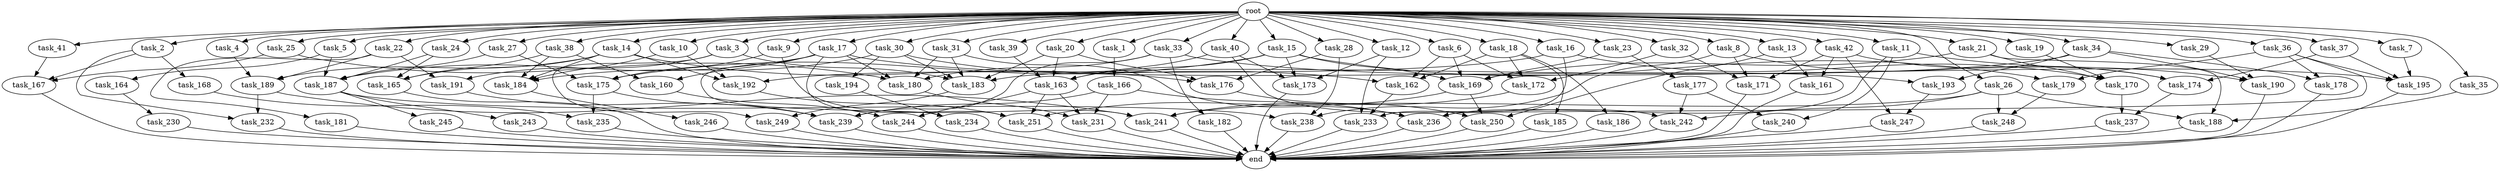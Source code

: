 digraph G {
  root [size="0.000000"];
  task_1 [size="2.048000"];
  task_2 [size="2.048000"];
  task_3 [size="2.048000"];
  task_4 [size="2.048000"];
  task_5 [size="2.048000"];
  task_6 [size="2.048000"];
  task_7 [size="2.048000"];
  task_8 [size="2.048000"];
  task_9 [size="2.048000"];
  task_10 [size="2.048000"];
  task_11 [size="2.048000"];
  task_12 [size="2.048000"];
  task_13 [size="2.048000"];
  task_14 [size="2.048000"];
  task_15 [size="2.048000"];
  task_16 [size="2.048000"];
  task_17 [size="2.048000"];
  task_18 [size="2.048000"];
  task_19 [size="2.048000"];
  task_20 [size="2.048000"];
  task_21 [size="2.048000"];
  task_22 [size="2.048000"];
  task_23 [size="2.048000"];
  task_24 [size="2.048000"];
  task_25 [size="2.048000"];
  task_26 [size="2.048000"];
  task_27 [size="2.048000"];
  task_28 [size="2.048000"];
  task_29 [size="2.048000"];
  task_30 [size="2.048000"];
  task_31 [size="2.048000"];
  task_32 [size="2.048000"];
  task_33 [size="2.048000"];
  task_34 [size="2.048000"];
  task_35 [size="2.048000"];
  task_36 [size="2.048000"];
  task_37 [size="2.048000"];
  task_38 [size="2.048000"];
  task_39 [size="2.048000"];
  task_40 [size="2.048000"];
  task_41 [size="2.048000"];
  task_42 [size="2.048000"];
  task_160 [size="2233382993.920000"];
  task_161 [size="343597383.680000"];
  task_162 [size="1185410973.696000"];
  task_163 [size="1769526525.952000"];
  task_164 [size="1099511627.776000"];
  task_165 [size="3178275799.040000"];
  task_166 [size="1717986918.400000"];
  task_167 [size="4827543240.704000"];
  task_168 [size="1717986918.400000"];
  task_169 [size="3951369912.320000"];
  task_170 [size="1322849927.168000"];
  task_171 [size="498216206.336000"];
  task_172 [size="1065151889.408000"];
  task_173 [size="1821066133.504000"];
  task_174 [size="1735166787.584000"];
  task_175 [size="2851858284.544000"];
  task_176 [size="206158430.208000"];
  task_177 [size="1391569403.904000"];
  task_178 [size="687194767.360000"];
  task_179 [size="1460288880.640000"];
  task_180 [size="4724464025.600000"];
  task_181 [size="1391569403.904000"];
  task_182 [size="1099511627.776000"];
  task_183 [size="2508260900.864000"];
  task_184 [size="2576980377.600000"];
  task_185 [size="841813590.016000"];
  task_186 [size="841813590.016000"];
  task_187 [size="5050881540.096000"];
  task_188 [size="4535485464.576000"];
  task_189 [size="2851858284.544000"];
  task_190 [size="927712935.936000"];
  task_191 [size="1546188226.560000"];
  task_192 [size="979252543.488000"];
  task_193 [size="1460288880.640000"];
  task_194 [size="274877906.944000"];
  task_195 [size="4277787426.816000"];
  task_230 [size="1391569403.904000"];
  task_231 [size="2216203124.736000"];
  task_232 [size="3435973836.800000"];
  task_233 [size="1185410973.696000"];
  task_234 [size="2559800508.416000"];
  task_235 [size="1786706395.136000"];
  task_236 [size="3332894621.696000"];
  task_237 [size="773094113.280000"];
  task_238 [size="1735166787.584000"];
  task_239 [size="4810363371.520000"];
  task_240 [size="429496729.600000"];
  task_241 [size="4896262717.440001"];
  task_242 [size="2147483648.000000"];
  task_243 [size="1391569403.904000"];
  task_244 [size="687194767.360000"];
  task_245 [size="1391569403.904000"];
  task_246 [size="618475290.624000"];
  task_247 [size="1168231104.512000"];
  task_248 [size="2336462209.024000"];
  task_249 [size="1254130450.432000"];
  task_250 [size="858993459.200000"];
  task_251 [size="1408749273.088000"];
  end [size="0.000000"];

  root -> task_1 [size="1.000000"];
  root -> task_2 [size="1.000000"];
  root -> task_3 [size="1.000000"];
  root -> task_4 [size="1.000000"];
  root -> task_5 [size="1.000000"];
  root -> task_6 [size="1.000000"];
  root -> task_7 [size="1.000000"];
  root -> task_8 [size="1.000000"];
  root -> task_9 [size="1.000000"];
  root -> task_10 [size="1.000000"];
  root -> task_11 [size="1.000000"];
  root -> task_12 [size="1.000000"];
  root -> task_13 [size="1.000000"];
  root -> task_14 [size="1.000000"];
  root -> task_15 [size="1.000000"];
  root -> task_16 [size="1.000000"];
  root -> task_17 [size="1.000000"];
  root -> task_18 [size="1.000000"];
  root -> task_19 [size="1.000000"];
  root -> task_20 [size="1.000000"];
  root -> task_21 [size="1.000000"];
  root -> task_22 [size="1.000000"];
  root -> task_23 [size="1.000000"];
  root -> task_24 [size="1.000000"];
  root -> task_25 [size="1.000000"];
  root -> task_26 [size="1.000000"];
  root -> task_27 [size="1.000000"];
  root -> task_28 [size="1.000000"];
  root -> task_29 [size="1.000000"];
  root -> task_30 [size="1.000000"];
  root -> task_31 [size="1.000000"];
  root -> task_32 [size="1.000000"];
  root -> task_33 [size="1.000000"];
  root -> task_34 [size="1.000000"];
  root -> task_35 [size="1.000000"];
  root -> task_36 [size="1.000000"];
  root -> task_37 [size="1.000000"];
  root -> task_38 [size="1.000000"];
  root -> task_39 [size="1.000000"];
  root -> task_40 [size="1.000000"];
  root -> task_41 [size="1.000000"];
  root -> task_42 [size="1.000000"];
  task_1 -> task_166 [size="838860800.000000"];
  task_2 -> task_167 [size="838860800.000000"];
  task_2 -> task_168 [size="838860800.000000"];
  task_2 -> task_232 [size="838860800.000000"];
  task_3 -> task_183 [size="75497472.000000"];
  task_3 -> task_191 [size="75497472.000000"];
  task_3 -> task_249 [size="75497472.000000"];
  task_4 -> task_189 [size="679477248.000000"];
  task_5 -> task_164 [size="536870912.000000"];
  task_5 -> task_187 [size="536870912.000000"];
  task_6 -> task_162 [size="33554432.000000"];
  task_6 -> task_169 [size="33554432.000000"];
  task_6 -> task_172 [size="33554432.000000"];
  task_7 -> task_195 [size="838860800.000000"];
  task_8 -> task_171 [size="134217728.000000"];
  task_8 -> task_174 [size="134217728.000000"];
  task_8 -> task_238 [size="134217728.000000"];
  task_9 -> task_175 [size="33554432.000000"];
  task_9 -> task_241 [size="33554432.000000"];
  task_10 -> task_184 [size="411041792.000000"];
  task_10 -> task_192 [size="411041792.000000"];
  task_11 -> task_190 [size="75497472.000000"];
  task_11 -> task_236 [size="75497472.000000"];
  task_11 -> task_240 [size="75497472.000000"];
  task_12 -> task_173 [size="134217728.000000"];
  task_12 -> task_233 [size="134217728.000000"];
  task_13 -> task_161 [size="134217728.000000"];
  task_13 -> task_250 [size="134217728.000000"];
  task_14 -> task_165 [size="33554432.000000"];
  task_14 -> task_176 [size="33554432.000000"];
  task_14 -> task_184 [size="33554432.000000"];
  task_14 -> task_189 [size="33554432.000000"];
  task_14 -> task_192 [size="33554432.000000"];
  task_15 -> task_163 [size="679477248.000000"];
  task_15 -> task_169 [size="679477248.000000"];
  task_15 -> task_173 [size="679477248.000000"];
  task_15 -> task_175 [size="679477248.000000"];
  task_15 -> task_179 [size="679477248.000000"];
  task_16 -> task_170 [size="33554432.000000"];
  task_16 -> task_192 [size="33554432.000000"];
  task_16 -> task_233 [size="33554432.000000"];
  task_17 -> task_160 [size="411041792.000000"];
  task_17 -> task_180 [size="411041792.000000"];
  task_17 -> task_187 [size="411041792.000000"];
  task_17 -> task_193 [size="411041792.000000"];
  task_17 -> task_234 [size="411041792.000000"];
  task_17 -> task_251 [size="411041792.000000"];
  task_18 -> task_162 [size="411041792.000000"];
  task_18 -> task_172 [size="411041792.000000"];
  task_18 -> task_185 [size="411041792.000000"];
  task_18 -> task_186 [size="411041792.000000"];
  task_19 -> task_170 [size="75497472.000000"];
  task_20 -> task_163 [size="33554432.000000"];
  task_20 -> task_176 [size="33554432.000000"];
  task_20 -> task_183 [size="33554432.000000"];
  task_21 -> task_169 [size="536870912.000000"];
  task_21 -> task_170 [size="536870912.000000"];
  task_21 -> task_188 [size="536870912.000000"];
  task_22 -> task_181 [size="679477248.000000"];
  task_22 -> task_189 [size="679477248.000000"];
  task_22 -> task_191 [size="679477248.000000"];
  task_23 -> task_169 [size="679477248.000000"];
  task_23 -> task_177 [size="679477248.000000"];
  task_24 -> task_165 [size="838860800.000000"];
  task_24 -> task_187 [size="838860800.000000"];
  task_25 -> task_167 [size="679477248.000000"];
  task_25 -> task_180 [size="679477248.000000"];
  task_26 -> task_188 [size="838860800.000000"];
  task_26 -> task_241 [size="838860800.000000"];
  task_26 -> task_242 [size="838860800.000000"];
  task_26 -> task_248 [size="838860800.000000"];
  task_27 -> task_175 [size="679477248.000000"];
  task_27 -> task_187 [size="679477248.000000"];
  task_28 -> task_176 [size="33554432.000000"];
  task_28 -> task_238 [size="33554432.000000"];
  task_29 -> task_190 [size="75497472.000000"];
  task_30 -> task_162 [size="134217728.000000"];
  task_30 -> task_183 [size="134217728.000000"];
  task_30 -> task_184 [size="134217728.000000"];
  task_30 -> task_194 [size="134217728.000000"];
  task_31 -> task_180 [size="679477248.000000"];
  task_31 -> task_183 [size="679477248.000000"];
  task_31 -> task_236 [size="679477248.000000"];
  task_32 -> task_171 [size="75497472.000000"];
  task_32 -> task_172 [size="75497472.000000"];
  task_33 -> task_180 [size="536870912.000000"];
  task_33 -> task_182 [size="536870912.000000"];
  task_33 -> task_195 [size="536870912.000000"];
  task_33 -> task_239 [size="536870912.000000"];
  task_34 -> task_178 [size="301989888.000000"];
  task_34 -> task_183 [size="301989888.000000"];
  task_34 -> task_190 [size="301989888.000000"];
  task_34 -> task_193 [size="301989888.000000"];
  task_35 -> task_188 [size="838860800.000000"];
  task_36 -> task_178 [size="33554432.000000"];
  task_36 -> task_179 [size="33554432.000000"];
  task_36 -> task_195 [size="33554432.000000"];
  task_36 -> task_236 [size="33554432.000000"];
  task_37 -> task_174 [size="679477248.000000"];
  task_37 -> task_195 [size="679477248.000000"];
  task_38 -> task_160 [size="679477248.000000"];
  task_38 -> task_165 [size="679477248.000000"];
  task_38 -> task_184 [size="679477248.000000"];
  task_39 -> task_163 [size="75497472.000000"];
  task_40 -> task_163 [size="75497472.000000"];
  task_40 -> task_173 [size="75497472.000000"];
  task_40 -> task_242 [size="75497472.000000"];
  task_41 -> task_167 [size="838860800.000000"];
  task_42 -> task_161 [size="33554432.000000"];
  task_42 -> task_171 [size="33554432.000000"];
  task_42 -> task_174 [size="33554432.000000"];
  task_42 -> task_247 [size="33554432.000000"];
  task_160 -> task_244 [size="301989888.000000"];
  task_161 -> end [size="1.000000"];
  task_162 -> task_233 [size="411041792.000000"];
  task_163 -> task_231 [size="33554432.000000"];
  task_163 -> task_244 [size="33554432.000000"];
  task_163 -> task_251 [size="33554432.000000"];
  task_164 -> task_230 [size="679477248.000000"];
  task_165 -> end [size="1.000000"];
  task_166 -> task_231 [size="838860800.000000"];
  task_166 -> task_236 [size="838860800.000000"];
  task_166 -> task_239 [size="838860800.000000"];
  task_167 -> end [size="1.000000"];
  task_168 -> task_235 [size="33554432.000000"];
  task_169 -> task_250 [size="209715200.000000"];
  task_169 -> task_251 [size="209715200.000000"];
  task_170 -> task_237 [size="75497472.000000"];
  task_171 -> end [size="1.000000"];
  task_172 -> task_241 [size="679477248.000000"];
  task_173 -> end [size="1.000000"];
  task_174 -> task_237 [size="301989888.000000"];
  task_175 -> task_235 [size="838860800.000000"];
  task_175 -> task_239 [size="838860800.000000"];
  task_176 -> task_250 [size="75497472.000000"];
  task_177 -> task_240 [size="134217728.000000"];
  task_177 -> task_242 [size="134217728.000000"];
  task_178 -> end [size="1.000000"];
  task_179 -> task_248 [size="301989888.000000"];
  task_180 -> task_231 [size="209715200.000000"];
  task_181 -> end [size="1.000000"];
  task_182 -> end [size="1.000000"];
  task_183 -> task_249 [size="536870912.000000"];
  task_184 -> task_246 [size="301989888.000000"];
  task_185 -> end [size="1.000000"];
  task_186 -> end [size="1.000000"];
  task_187 -> task_238 [size="679477248.000000"];
  task_187 -> task_243 [size="679477248.000000"];
  task_187 -> task_245 [size="679477248.000000"];
  task_188 -> end [size="1.000000"];
  task_189 -> task_232 [size="838860800.000000"];
  task_189 -> task_241 [size="838860800.000000"];
  task_190 -> end [size="1.000000"];
  task_191 -> task_239 [size="134217728.000000"];
  task_192 -> task_251 [size="33554432.000000"];
  task_193 -> task_247 [size="536870912.000000"];
  task_194 -> task_234 [size="838860800.000000"];
  task_195 -> end [size="1.000000"];
  task_230 -> end [size="1.000000"];
  task_231 -> end [size="1.000000"];
  task_232 -> end [size="1.000000"];
  task_233 -> end [size="1.000000"];
  task_234 -> end [size="1.000000"];
  task_235 -> end [size="1.000000"];
  task_236 -> end [size="1.000000"];
  task_237 -> end [size="1.000000"];
  task_238 -> end [size="1.000000"];
  task_239 -> end [size="1.000000"];
  task_240 -> end [size="1.000000"];
  task_241 -> end [size="1.000000"];
  task_242 -> end [size="1.000000"];
  task_243 -> end [size="1.000000"];
  task_244 -> end [size="1.000000"];
  task_245 -> end [size="1.000000"];
  task_246 -> end [size="1.000000"];
  task_247 -> end [size="1.000000"];
  task_248 -> end [size="1.000000"];
  task_249 -> end [size="1.000000"];
  task_250 -> end [size="1.000000"];
  task_251 -> end [size="1.000000"];
}
